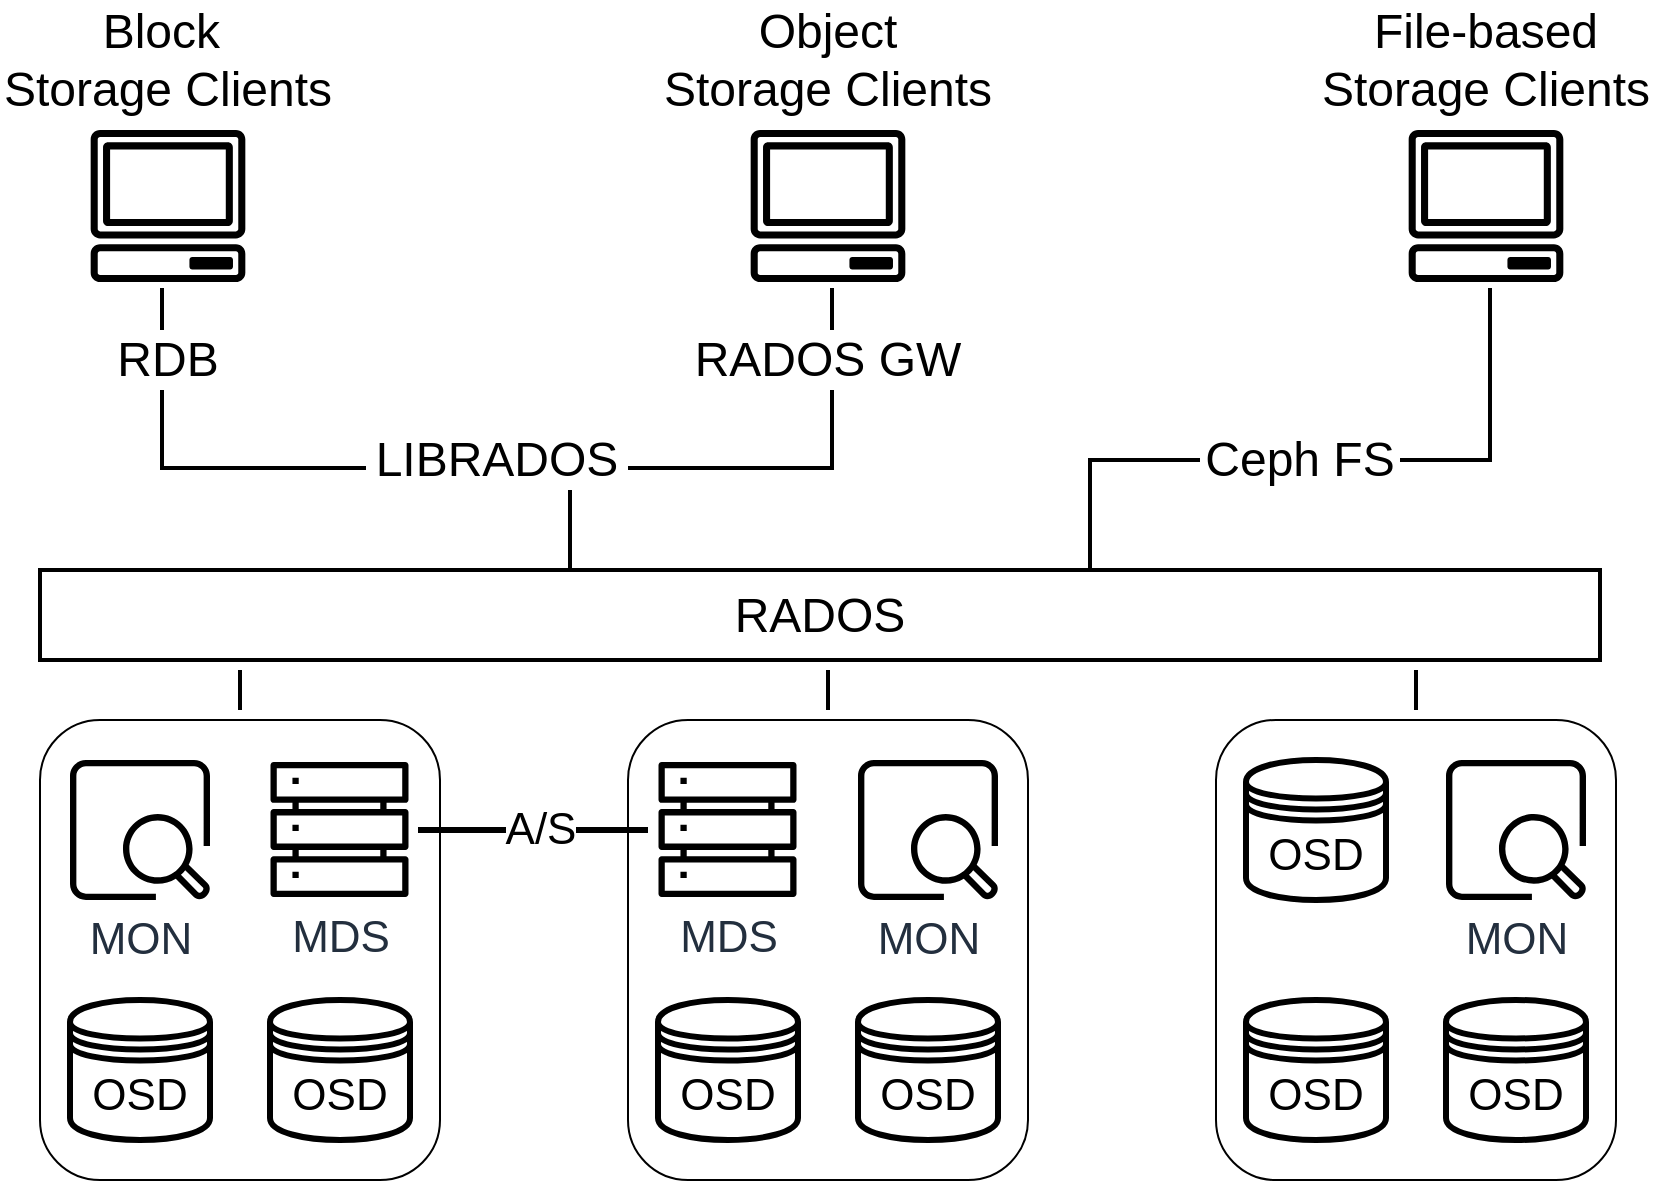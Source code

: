 <mxfile version="24.2.7" type="device">
  <diagram name="Страница — 1" id="6C47iCfQbLZ3kEDGV9bK">
    <mxGraphModel dx="2185" dy="1072" grid="1" gridSize="10" guides="1" tooltips="1" connect="1" arrows="1" fold="1" page="1" pageScale="1" pageWidth="827" pageHeight="1169" math="0" shadow="0">
      <root>
        <mxCell id="0" />
        <mxCell id="1" parent="0" />
        <mxCell id="xxCL4NgvebpRf6q6_67u-69" value="&lt;div style=&quot;font-size: 24px;&quot; align=&quot;center&quot;&gt;&lt;font style=&quot;font-size: 24px;&quot;&gt;Block&amp;nbsp;&lt;/font&gt;&lt;/div&gt;&lt;div style=&quot;font-size: 24px;&quot; align=&quot;center&quot;&gt;&lt;font style=&quot;font-size: 24px;&quot;&gt;Storage Clients&lt;/font&gt;&lt;/div&gt;" style="text;strokeColor=none;align=center;fillColor=none;html=1;verticalAlign=middle;whiteSpace=wrap;rounded=0;" parent="1" vertex="1">
          <mxGeometry width="168" height="60" as="geometry" />
        </mxCell>
        <mxCell id="sqNuJZpxEwWE7q_eDFbD-11" value="" style="sketch=0;outlineConnect=0;fontColor=#232F3E;gradientColor=none;fillColor=#000000;strokeColor=none;dashed=0;verticalLabelPosition=bottom;verticalAlign=top;align=center;html=1;fontSize=12;fontStyle=0;aspect=fixed;pointerEvents=1;shape=mxgraph.aws4.client;" parent="1" vertex="1">
          <mxGeometry x="45" y="65" width="78" height="76" as="geometry" />
        </mxCell>
        <mxCell id="sVHNkwEm1qRxrIIXRCfi-32" value="&lt;font style=&quot;font-size: 24px;&quot;&gt;RADOS&lt;/font&gt;" style="rounded=0;whiteSpace=wrap;html=1;strokeWidth=2;fillColor=none;" parent="1" vertex="1">
          <mxGeometry x="20" y="285" width="780" height="45" as="geometry" />
        </mxCell>
        <mxCell id="sVHNkwEm1qRxrIIXRCfi-33" value="" style="sketch=0;outlineConnect=0;fontColor=#232F3E;gradientColor=none;fillColor=#000000;strokeColor=none;dashed=0;verticalLabelPosition=bottom;verticalAlign=top;align=center;html=1;fontSize=12;fontStyle=0;aspect=fixed;pointerEvents=1;shape=mxgraph.aws4.client;" parent="1" vertex="1">
          <mxGeometry x="375" y="65" width="78" height="76" as="geometry" />
        </mxCell>
        <mxCell id="sVHNkwEm1qRxrIIXRCfi-34" value="" style="sketch=0;outlineConnect=0;fontColor=#232F3E;gradientColor=none;fillColor=#000000;strokeColor=none;dashed=0;verticalLabelPosition=bottom;verticalAlign=top;align=center;html=1;fontSize=12;fontStyle=0;aspect=fixed;pointerEvents=1;shape=mxgraph.aws4.client;" parent="1" vertex="1">
          <mxGeometry x="704" y="65" width="78" height="76" as="geometry" />
        </mxCell>
        <mxCell id="sVHNkwEm1qRxrIIXRCfi-36" value="" style="endArrow=none;html=1;rounded=0;strokeWidth=3;" parent="1" edge="1">
          <mxGeometry width="50" height="50" relative="1" as="geometry">
            <mxPoint x="209" y="415" as="sourcePoint" />
            <mxPoint x="324" y="415" as="targetPoint" />
          </mxGeometry>
        </mxCell>
        <mxCell id="sVHNkwEm1qRxrIIXRCfi-37" value="&lt;font style=&quot;font-size: 22px;&quot;&gt;A/S &lt;br&gt;&lt;/font&gt;" style="edgeLabel;html=1;align=center;verticalAlign=middle;resizable=0;points=[];" parent="sVHNkwEm1qRxrIIXRCfi-36" vertex="1" connectable="0">
          <mxGeometry x="0.103" y="1" relative="1" as="geometry">
            <mxPoint x="-3" y="1" as="offset" />
          </mxGeometry>
        </mxCell>
        <mxCell id="sVHNkwEm1qRxrIIXRCfi-53" value="" style="line;strokeWidth=2;direction=south;html=1;perimeter=backbonePerimeter;points=[];outlineConnect=0;" parent="1" vertex="1">
          <mxGeometry x="115" y="335" width="10" height="20" as="geometry" />
        </mxCell>
        <mxCell id="sVHNkwEm1qRxrIIXRCfi-54" value="" style="line;strokeWidth=2;direction=south;html=1;perimeter=backbonePerimeter;points=[];outlineConnect=0;" parent="1" vertex="1">
          <mxGeometry x="409" y="335" width="10" height="20" as="geometry" />
        </mxCell>
        <mxCell id="sVHNkwEm1qRxrIIXRCfi-55" value="" style="line;strokeWidth=2;direction=south;html=1;perimeter=backbonePerimeter;points=[];outlineConnect=0;" parent="1" vertex="1">
          <mxGeometry x="703" y="335" width="10" height="20" as="geometry" />
        </mxCell>
        <mxCell id="sVHNkwEm1qRxrIIXRCfi-57" value="" style="edgeStyle=elbowEdgeStyle;elbow=vertical;endArrow=none;html=1;curved=0;rounded=0;endSize=8;startSize=8;endFill=0;strokeWidth=2;" parent="1" edge="1">
          <mxGeometry width="50" height="50" relative="1" as="geometry">
            <mxPoint x="545" y="285" as="sourcePoint" />
            <mxPoint x="745" y="144" as="targetPoint" />
            <Array as="points">
              <mxPoint x="650" y="230" />
            </Array>
          </mxGeometry>
        </mxCell>
        <mxCell id="sVHNkwEm1qRxrIIXRCfi-62" value="" style="strokeWidth=2;html=1;shape=mxgraph.flowchart.annotation_1;align=left;pointerEvents=1;rotation=-90;" parent="1" vertex="1">
          <mxGeometry x="203.5" y="21.5" width="90" height="335" as="geometry" />
        </mxCell>
        <mxCell id="sVHNkwEm1qRxrIIXRCfi-63" value="" style="line;strokeWidth=2;direction=south;html=1;perimeter=backbonePerimeter;points=[];outlineConnect=0;" parent="1" vertex="1">
          <mxGeometry x="280" y="230" width="10" height="54" as="geometry" />
        </mxCell>
        <mxCell id="sVHNkwEm1qRxrIIXRCfi-67" value="&lt;font style=&quot;font-size: 24px;&quot;&gt;LIBRADOS&lt;/font&gt;" style="text;strokeColor=none;align=center;fillColor=default;html=1;verticalAlign=middle;whiteSpace=wrap;rounded=0;" parent="1" vertex="1">
          <mxGeometry x="183" y="215" width="131" height="30" as="geometry" />
        </mxCell>
        <mxCell id="sVHNkwEm1qRxrIIXRCfi-68" value="&lt;font style=&quot;font-size: 24px;&quot;&gt;Ceph FS&lt;br&gt;&lt;/font&gt;" style="text;strokeColor=none;align=center;fillColor=default;html=1;verticalAlign=middle;whiteSpace=wrap;rounded=0;" parent="1" vertex="1">
          <mxGeometry x="600" y="215" width="100" height="30" as="geometry" />
        </mxCell>
        <mxCell id="sVHNkwEm1qRxrIIXRCfi-69" value="&lt;font style=&quot;font-size: 24px;&quot;&gt;RADOS GW&lt;br&gt;&lt;/font&gt;" style="text;strokeColor=none;align=center;fillColor=default;html=1;verticalAlign=middle;whiteSpace=wrap;rounded=0;" parent="1" vertex="1">
          <mxGeometry x="345" y="165" width="138" height="30" as="geometry" />
        </mxCell>
        <mxCell id="sVHNkwEm1qRxrIIXRCfi-70" value="&lt;font style=&quot;font-size: 24px;&quot;&gt;RDB&lt;br&gt;&lt;/font&gt;" style="text;strokeColor=none;align=center;fillColor=default;html=1;verticalAlign=middle;whiteSpace=wrap;rounded=0;" parent="1" vertex="1">
          <mxGeometry x="54" y="165" width="60" height="30" as="geometry" />
        </mxCell>
        <mxCell id="sVHNkwEm1qRxrIIXRCfi-71" value="&lt;div style=&quot;font-size: 24px;&quot; align=&quot;center&quot;&gt;&lt;font style=&quot;font-size: 24px;&quot;&gt;Object &lt;br&gt;&lt;/font&gt;&lt;/div&gt;&lt;div style=&quot;font-size: 24px;&quot; align=&quot;center&quot;&gt;&lt;font style=&quot;font-size: 24px;&quot;&gt;Storage Clients&lt;/font&gt;&lt;/div&gt;" style="text;strokeColor=none;align=center;fillColor=none;html=1;verticalAlign=middle;whiteSpace=wrap;rounded=0;" parent="1" vertex="1">
          <mxGeometry x="330" width="168" height="60" as="geometry" />
        </mxCell>
        <mxCell id="sVHNkwEm1qRxrIIXRCfi-72" value="&lt;div style=&quot;font-size: 24px;&quot; align=&quot;center&quot;&gt;&lt;font style=&quot;font-size: 24px;&quot;&gt;File-based&lt;br&gt;&lt;/font&gt;&lt;/div&gt;&lt;div style=&quot;font-size: 24px;&quot; align=&quot;center&quot;&gt;&lt;font style=&quot;font-size: 24px;&quot;&gt;Storage Clients&lt;/font&gt;&lt;/div&gt;" style="text;strokeColor=none;align=center;fillColor=none;html=1;verticalAlign=middle;whiteSpace=wrap;rounded=0;" parent="1" vertex="1">
          <mxGeometry x="659" width="168" height="60" as="geometry" />
        </mxCell>
        <mxCell id="cMsTI4cnmAn1WkQD0yUU-1" value="" style="group" vertex="1" connectable="0" parent="1">
          <mxGeometry x="20" y="360" width="200" height="230" as="geometry" />
        </mxCell>
        <mxCell id="sVHNkwEm1qRxrIIXRCfi-12" value="" style="rounded=1;whiteSpace=wrap;html=1;fillColor=none;strokeWidth=1;" parent="cMsTI4cnmAn1WkQD0yUU-1" vertex="1">
          <mxGeometry width="200" height="230" as="geometry" />
        </mxCell>
        <mxCell id="sqNuJZpxEwWE7q_eDFbD-1" value="&lt;font style=&quot;font-size: 22px;&quot;&gt;OSD&lt;/font&gt;" style="shape=datastore;whiteSpace=wrap;html=1;strokeWidth=3;fillColor=none;" parent="cMsTI4cnmAn1WkQD0yUU-1" vertex="1">
          <mxGeometry x="115" y="140" width="70" height="70" as="geometry" />
        </mxCell>
        <mxCell id="sqNuJZpxEwWE7q_eDFbD-6" value="&lt;font style=&quot;font-size: 22px;&quot;&gt;MDS&lt;/font&gt;" style="sketch=0;outlineConnect=0;fontColor=#232F3E;gradientColor=none;fillColor=#000000;strokeColor=none;dashed=0;verticalLabelPosition=bottom;verticalAlign=top;align=center;html=1;fontSize=12;fontStyle=0;aspect=fixed;pointerEvents=1;shape=mxgraph.aws4.servers;strokeWidth=0;" parent="cMsTI4cnmAn1WkQD0yUU-1" vertex="1">
          <mxGeometry x="115" y="20" width="69" height="69" as="geometry" />
        </mxCell>
        <mxCell id="sVHNkwEm1qRxrIIXRCfi-8" value="&lt;font style=&quot;font-size: 22px;&quot;&gt;OSD&lt;/font&gt;" style="shape=datastore;whiteSpace=wrap;html=1;strokeWidth=3;fillColor=none;" parent="cMsTI4cnmAn1WkQD0yUU-1" vertex="1">
          <mxGeometry x="15" y="140" width="70" height="70" as="geometry" />
        </mxCell>
        <mxCell id="sVHNkwEm1qRxrIIXRCfi-9" value="&lt;font style=&quot;font-size: 22px;&quot;&gt;MON&lt;/font&gt;" style="sketch=0;outlineConnect=0;fontColor=#232F3E;gradientColor=none;fillColor=#000000;strokeColor=none;dashed=0;verticalLabelPosition=bottom;verticalAlign=top;align=center;html=1;fontSize=12;fontStyle=0;aspect=fixed;pointerEvents=1;shape=mxgraph.aws4.opensearch_service_data_node;" parent="cMsTI4cnmAn1WkQD0yUU-1" vertex="1">
          <mxGeometry x="15" y="20" width="70" height="70" as="geometry" />
        </mxCell>
        <mxCell id="cMsTI4cnmAn1WkQD0yUU-2" value="" style="group" vertex="1" connectable="0" parent="1">
          <mxGeometry x="314" y="360" width="200" height="230" as="geometry" />
        </mxCell>
        <mxCell id="sVHNkwEm1qRxrIIXRCfi-40" value="" style="rounded=1;whiteSpace=wrap;html=1;fillColor=none;strokeWidth=1;" parent="cMsTI4cnmAn1WkQD0yUU-2" vertex="1">
          <mxGeometry width="200" height="230" as="geometry" />
        </mxCell>
        <mxCell id="sVHNkwEm1qRxrIIXRCfi-41" value="&lt;font style=&quot;font-size: 22px;&quot;&gt;OSD&lt;/font&gt;" style="shape=datastore;whiteSpace=wrap;html=1;strokeWidth=3;fillColor=none;" parent="cMsTI4cnmAn1WkQD0yUU-2" vertex="1">
          <mxGeometry x="115" y="140" width="70" height="70" as="geometry" />
        </mxCell>
        <mxCell id="sVHNkwEm1qRxrIIXRCfi-42" value="&lt;font style=&quot;font-size: 22px;&quot;&gt;MDS&lt;/font&gt;" style="sketch=0;outlineConnect=0;fontColor=#232F3E;gradientColor=none;fillColor=#000000;strokeColor=none;dashed=0;verticalLabelPosition=bottom;verticalAlign=top;align=center;html=1;fontSize=12;fontStyle=0;aspect=fixed;pointerEvents=1;shape=mxgraph.aws4.servers;strokeWidth=0;" parent="cMsTI4cnmAn1WkQD0yUU-2" vertex="1">
          <mxGeometry x="15" y="20" width="69" height="69" as="geometry" />
        </mxCell>
        <mxCell id="sVHNkwEm1qRxrIIXRCfi-43" value="&lt;font style=&quot;font-size: 22px;&quot;&gt;OSD&lt;/font&gt;" style="shape=datastore;whiteSpace=wrap;html=1;strokeWidth=3;fillColor=none;" parent="cMsTI4cnmAn1WkQD0yUU-2" vertex="1">
          <mxGeometry x="15" y="140" width="70" height="70" as="geometry" />
        </mxCell>
        <mxCell id="sVHNkwEm1qRxrIIXRCfi-44" value="&lt;font style=&quot;font-size: 22px;&quot;&gt;MON&lt;/font&gt;" style="sketch=0;outlineConnect=0;fontColor=#232F3E;gradientColor=none;fillColor=#000000;strokeColor=none;dashed=0;verticalLabelPosition=bottom;verticalAlign=top;align=center;html=1;fontSize=12;fontStyle=0;aspect=fixed;pointerEvents=1;shape=mxgraph.aws4.opensearch_service_data_node;" parent="cMsTI4cnmAn1WkQD0yUU-2" vertex="1">
          <mxGeometry x="115" y="20" width="70" height="70" as="geometry" />
        </mxCell>
        <mxCell id="cMsTI4cnmAn1WkQD0yUU-3" value="" style="group" vertex="1" connectable="0" parent="1">
          <mxGeometry x="608" y="360" width="200" height="230" as="geometry" />
        </mxCell>
        <mxCell id="sVHNkwEm1qRxrIIXRCfi-47" value="" style="rounded=1;whiteSpace=wrap;html=1;fillColor=none;strokeWidth=1;" parent="cMsTI4cnmAn1WkQD0yUU-3" vertex="1">
          <mxGeometry width="200" height="230" as="geometry" />
        </mxCell>
        <mxCell id="sVHNkwEm1qRxrIIXRCfi-48" value="&lt;font style=&quot;font-size: 22px;&quot;&gt;OSD&lt;/font&gt;" style="shape=datastore;whiteSpace=wrap;html=1;strokeWidth=3;fillColor=none;" parent="cMsTI4cnmAn1WkQD0yUU-3" vertex="1">
          <mxGeometry x="115" y="140" width="70" height="70" as="geometry" />
        </mxCell>
        <mxCell id="sVHNkwEm1qRxrIIXRCfi-50" value="&lt;font style=&quot;font-size: 22px;&quot;&gt;OSD&lt;/font&gt;" style="shape=datastore;whiteSpace=wrap;html=1;strokeWidth=3;fillColor=none;" parent="cMsTI4cnmAn1WkQD0yUU-3" vertex="1">
          <mxGeometry x="15" y="140" width="70" height="70" as="geometry" />
        </mxCell>
        <mxCell id="sVHNkwEm1qRxrIIXRCfi-51" value="&lt;font style=&quot;font-size: 22px;&quot;&gt;MON&lt;/font&gt;" style="sketch=0;outlineConnect=0;fontColor=#232F3E;gradientColor=none;fillColor=#000000;strokeColor=none;dashed=0;verticalLabelPosition=bottom;verticalAlign=top;align=center;html=1;fontSize=12;fontStyle=0;aspect=fixed;pointerEvents=1;shape=mxgraph.aws4.opensearch_service_data_node;" parent="cMsTI4cnmAn1WkQD0yUU-3" vertex="1">
          <mxGeometry x="115" y="20" width="70" height="70" as="geometry" />
        </mxCell>
        <mxCell id="sVHNkwEm1qRxrIIXRCfi-52" value="&lt;font style=&quot;font-size: 22px;&quot;&gt;OSD&lt;/font&gt;" style="shape=datastore;whiteSpace=wrap;html=1;strokeWidth=3;fillColor=none;" parent="cMsTI4cnmAn1WkQD0yUU-3" vertex="1">
          <mxGeometry x="15" y="20" width="70" height="70" as="geometry" />
        </mxCell>
      </root>
    </mxGraphModel>
  </diagram>
</mxfile>
